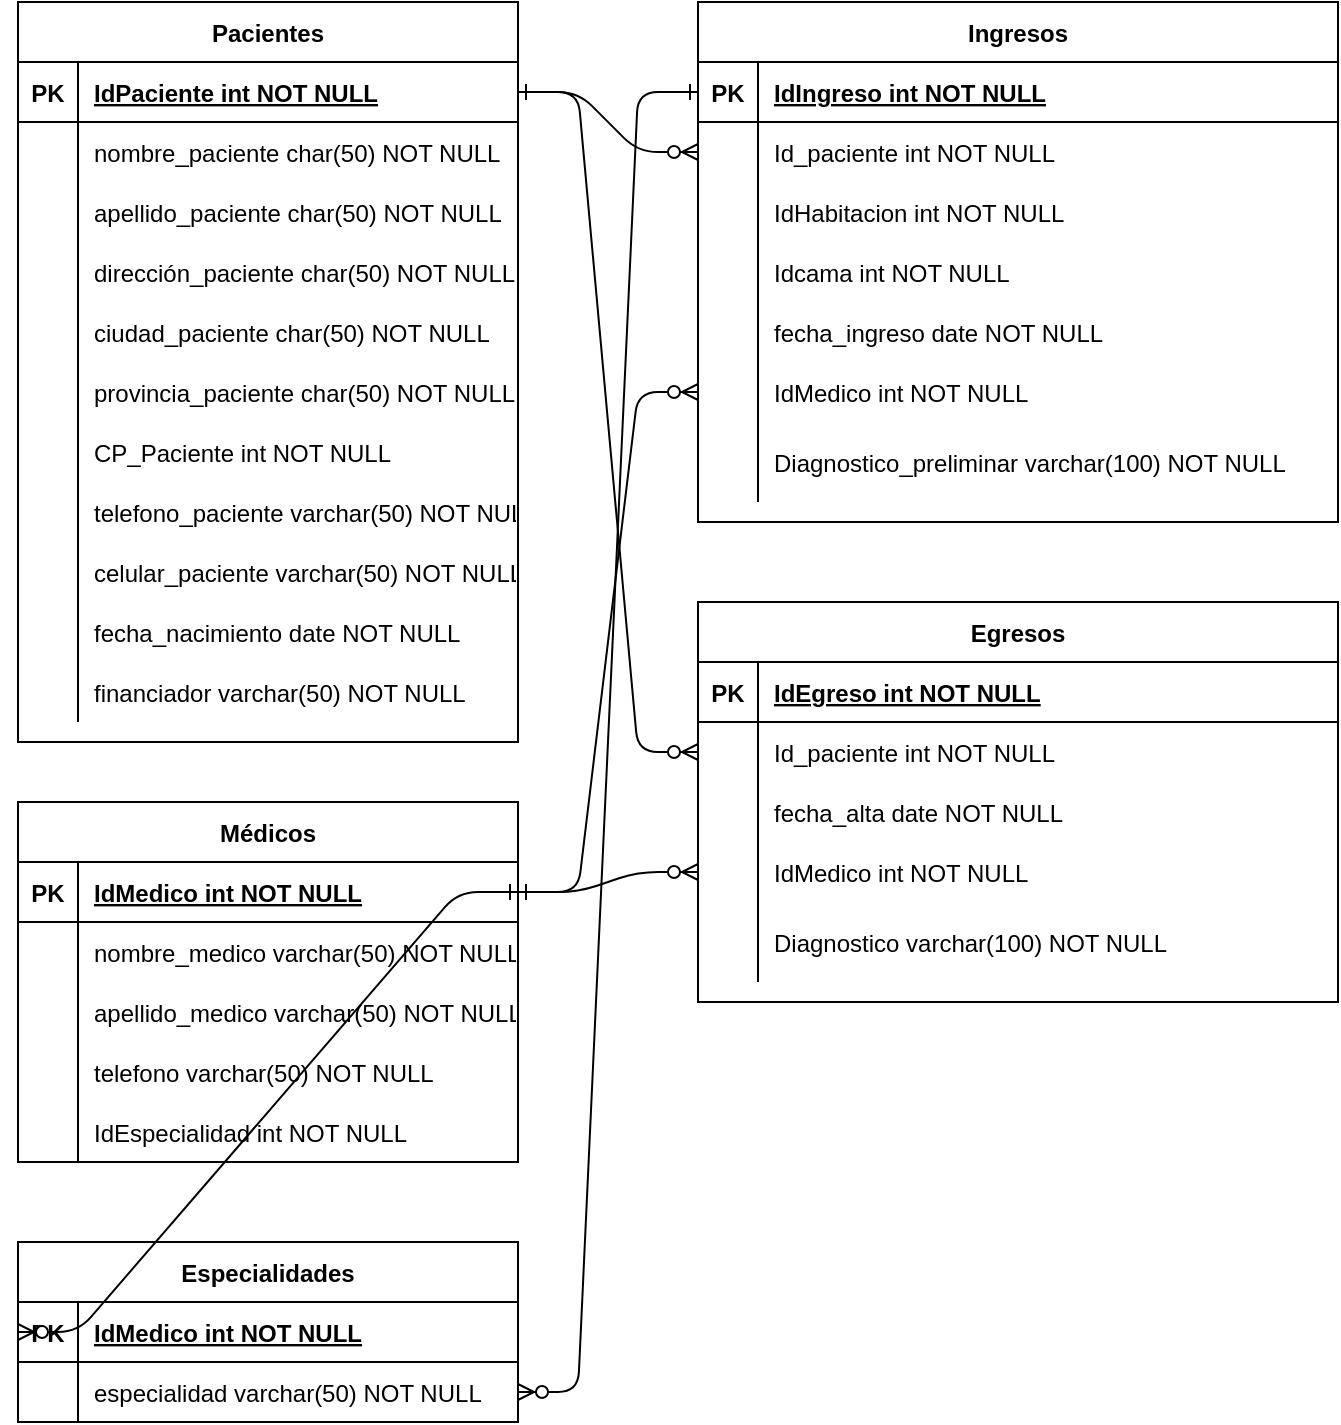 <mxfile version="13.6.10" type="github">
  <diagram id="R2lEEEUBdFMjLlhIrx00" name="Page-1">
    <mxGraphModel dx="796" dy="455" grid="1" gridSize="10" guides="1" tooltips="1" connect="1" arrows="1" fold="1" page="1" pageScale="1" pageWidth="850" pageHeight="1100" math="0" shadow="0" extFonts="Permanent Marker^https://fonts.googleapis.com/css?family=Permanent+Marker">
      <root>
        <mxCell id="0" />
        <mxCell id="1" parent="0" />
        <mxCell id="C-vyLk0tnHw3VtMMgP7b-1" value="" style="edgeStyle=entityRelationEdgeStyle;endArrow=ERzeroToMany;startArrow=ERone;endFill=1;startFill=0;" parent="1" source="C-vyLk0tnHw3VtMMgP7b-24" target="C-vyLk0tnHw3VtMMgP7b-6" edge="1">
          <mxGeometry width="100" height="100" relative="1" as="geometry">
            <mxPoint x="340" y="720" as="sourcePoint" />
            <mxPoint x="440" y="620" as="targetPoint" />
          </mxGeometry>
        </mxCell>
        <mxCell id="C-vyLk0tnHw3VtMMgP7b-12" value="" style="edgeStyle=entityRelationEdgeStyle;endArrow=ERzeroToMany;startArrow=ERone;endFill=1;startFill=0;" parent="1" source="C-vyLk0tnHw3VtMMgP7b-3" target="C-vyLk0tnHw3VtMMgP7b-17" edge="1">
          <mxGeometry width="100" height="100" relative="1" as="geometry">
            <mxPoint x="400" y="180" as="sourcePoint" />
            <mxPoint x="460" y="205" as="targetPoint" />
          </mxGeometry>
        </mxCell>
        <mxCell id="C-vyLk0tnHw3VtMMgP7b-2" value="Ingresos" style="shape=table;startSize=30;container=1;collapsible=1;childLayout=tableLayout;fixedRows=1;rowLines=0;fontStyle=1;align=center;resizeLast=1;" parent="1" vertex="1">
          <mxGeometry x="460" y="10" width="320" height="260" as="geometry" />
        </mxCell>
        <mxCell id="C-vyLk0tnHw3VtMMgP7b-3" value="" style="shape=partialRectangle;collapsible=0;dropTarget=0;pointerEvents=0;fillColor=none;points=[[0,0.5],[1,0.5]];portConstraint=eastwest;top=0;left=0;right=0;bottom=1;" parent="C-vyLk0tnHw3VtMMgP7b-2" vertex="1">
          <mxGeometry y="30" width="320" height="30" as="geometry" />
        </mxCell>
        <mxCell id="C-vyLk0tnHw3VtMMgP7b-4" value="PK" style="shape=partialRectangle;overflow=hidden;connectable=0;fillColor=none;top=0;left=0;bottom=0;right=0;fontStyle=1;" parent="C-vyLk0tnHw3VtMMgP7b-3" vertex="1">
          <mxGeometry width="30" height="30" as="geometry" />
        </mxCell>
        <mxCell id="C-vyLk0tnHw3VtMMgP7b-5" value="IdIngreso int NOT NULL " style="shape=partialRectangle;overflow=hidden;connectable=0;fillColor=none;top=0;left=0;bottom=0;right=0;align=left;spacingLeft=6;fontStyle=5;" parent="C-vyLk0tnHw3VtMMgP7b-3" vertex="1">
          <mxGeometry x="30" width="290" height="30" as="geometry" />
        </mxCell>
        <mxCell id="C-vyLk0tnHw3VtMMgP7b-6" value="" style="shape=partialRectangle;collapsible=0;dropTarget=0;pointerEvents=0;fillColor=none;points=[[0,0.5],[1,0.5]];portConstraint=eastwest;top=0;left=0;right=0;bottom=0;" parent="C-vyLk0tnHw3VtMMgP7b-2" vertex="1">
          <mxGeometry y="60" width="320" height="30" as="geometry" />
        </mxCell>
        <mxCell id="C-vyLk0tnHw3VtMMgP7b-7" value="" style="shape=partialRectangle;overflow=hidden;connectable=0;fillColor=none;top=0;left=0;bottom=0;right=0;" parent="C-vyLk0tnHw3VtMMgP7b-6" vertex="1">
          <mxGeometry width="30" height="30" as="geometry" />
        </mxCell>
        <mxCell id="C-vyLk0tnHw3VtMMgP7b-8" value="Id_paciente int NOT NULL" style="shape=partialRectangle;overflow=hidden;connectable=0;fillColor=none;top=0;left=0;bottom=0;right=0;align=left;spacingLeft=6;" parent="C-vyLk0tnHw3VtMMgP7b-6" vertex="1">
          <mxGeometry x="30" width="290" height="30" as="geometry" />
        </mxCell>
        <mxCell id="C-vyLk0tnHw3VtMMgP7b-9" value="" style="shape=partialRectangle;collapsible=0;dropTarget=0;pointerEvents=0;fillColor=none;points=[[0,0.5],[1,0.5]];portConstraint=eastwest;top=0;left=0;right=0;bottom=0;" parent="C-vyLk0tnHw3VtMMgP7b-2" vertex="1">
          <mxGeometry y="90" width="320" height="30" as="geometry" />
        </mxCell>
        <mxCell id="C-vyLk0tnHw3VtMMgP7b-10" value="" style="shape=partialRectangle;overflow=hidden;connectable=0;fillColor=none;top=0;left=0;bottom=0;right=0;" parent="C-vyLk0tnHw3VtMMgP7b-9" vertex="1">
          <mxGeometry width="30" height="30" as="geometry" />
        </mxCell>
        <mxCell id="C-vyLk0tnHw3VtMMgP7b-11" value="IdHabitacion int NOT NULL" style="shape=partialRectangle;overflow=hidden;connectable=0;fillColor=none;top=0;left=0;bottom=0;right=0;align=left;spacingLeft=6;" parent="C-vyLk0tnHw3VtMMgP7b-9" vertex="1">
          <mxGeometry x="30" width="290" height="30" as="geometry" />
        </mxCell>
        <mxCell id="qrOC0yz1shqEKa8djdbq-53" value="" style="shape=partialRectangle;collapsible=0;dropTarget=0;pointerEvents=0;fillColor=none;points=[[0,0.5],[1,0.5]];portConstraint=eastwest;top=0;left=0;right=0;bottom=0;" vertex="1" parent="C-vyLk0tnHw3VtMMgP7b-2">
          <mxGeometry y="120" width="320" height="30" as="geometry" />
        </mxCell>
        <mxCell id="qrOC0yz1shqEKa8djdbq-54" value="" style="shape=partialRectangle;overflow=hidden;connectable=0;fillColor=none;top=0;left=0;bottom=0;right=0;" vertex="1" parent="qrOC0yz1shqEKa8djdbq-53">
          <mxGeometry width="30" height="30" as="geometry" />
        </mxCell>
        <mxCell id="qrOC0yz1shqEKa8djdbq-55" value="Idcama int NOT NULL" style="shape=partialRectangle;overflow=hidden;connectable=0;fillColor=none;top=0;left=0;bottom=0;right=0;align=left;spacingLeft=6;" vertex="1" parent="qrOC0yz1shqEKa8djdbq-53">
          <mxGeometry x="30" width="290" height="30" as="geometry" />
        </mxCell>
        <mxCell id="qrOC0yz1shqEKa8djdbq-56" value="" style="shape=partialRectangle;collapsible=0;dropTarget=0;pointerEvents=0;fillColor=none;points=[[0,0.5],[1,0.5]];portConstraint=eastwest;top=0;left=0;right=0;bottom=0;" vertex="1" parent="C-vyLk0tnHw3VtMMgP7b-2">
          <mxGeometry y="150" width="320" height="30" as="geometry" />
        </mxCell>
        <mxCell id="qrOC0yz1shqEKa8djdbq-57" value="" style="shape=partialRectangle;overflow=hidden;connectable=0;fillColor=none;top=0;left=0;bottom=0;right=0;" vertex="1" parent="qrOC0yz1shqEKa8djdbq-56">
          <mxGeometry width="30" height="30" as="geometry" />
        </mxCell>
        <mxCell id="qrOC0yz1shqEKa8djdbq-58" value="fecha_ingreso date NOT NULL" style="shape=partialRectangle;overflow=hidden;connectable=0;fillColor=none;top=0;left=0;bottom=0;right=0;align=left;spacingLeft=6;" vertex="1" parent="qrOC0yz1shqEKa8djdbq-56">
          <mxGeometry x="30" width="290" height="30" as="geometry" />
        </mxCell>
        <mxCell id="qrOC0yz1shqEKa8djdbq-59" value="" style="shape=partialRectangle;collapsible=0;dropTarget=0;pointerEvents=0;fillColor=none;points=[[0,0.5],[1,0.5]];portConstraint=eastwest;top=0;left=0;right=0;bottom=0;" vertex="1" parent="C-vyLk0tnHw3VtMMgP7b-2">
          <mxGeometry y="180" width="320" height="30" as="geometry" />
        </mxCell>
        <mxCell id="qrOC0yz1shqEKa8djdbq-60" value="" style="shape=partialRectangle;overflow=hidden;connectable=0;fillColor=none;top=0;left=0;bottom=0;right=0;" vertex="1" parent="qrOC0yz1shqEKa8djdbq-59">
          <mxGeometry width="30" height="30" as="geometry" />
        </mxCell>
        <mxCell id="qrOC0yz1shqEKa8djdbq-61" value="IdMedico int NOT NULL" style="shape=partialRectangle;overflow=hidden;connectable=0;fillColor=none;top=0;left=0;bottom=0;right=0;align=left;spacingLeft=6;" vertex="1" parent="qrOC0yz1shqEKa8djdbq-59">
          <mxGeometry x="30" width="290" height="30" as="geometry" />
        </mxCell>
        <mxCell id="qrOC0yz1shqEKa8djdbq-62" value="" style="shape=partialRectangle;collapsible=0;dropTarget=0;pointerEvents=0;fillColor=none;points=[[0,0.5],[1,0.5]];portConstraint=eastwest;top=0;left=0;right=0;bottom=0;" vertex="1" parent="C-vyLk0tnHw3VtMMgP7b-2">
          <mxGeometry y="210" width="320" height="40" as="geometry" />
        </mxCell>
        <mxCell id="qrOC0yz1shqEKa8djdbq-63" value="" style="shape=partialRectangle;overflow=hidden;connectable=0;fillColor=none;top=0;left=0;bottom=0;right=0;" vertex="1" parent="qrOC0yz1shqEKa8djdbq-62">
          <mxGeometry width="30" height="40" as="geometry" />
        </mxCell>
        <mxCell id="qrOC0yz1shqEKa8djdbq-64" value="Diagnostico_preliminar varchar(100) NOT NULL" style="shape=partialRectangle;overflow=hidden;connectable=0;fillColor=none;top=0;left=0;bottom=0;right=0;align=left;spacingLeft=6;" vertex="1" parent="qrOC0yz1shqEKa8djdbq-62">
          <mxGeometry x="30" width="290" height="40" as="geometry" />
        </mxCell>
        <mxCell id="C-vyLk0tnHw3VtMMgP7b-23" value="Pacientes" style="shape=table;startSize=30;container=1;collapsible=1;childLayout=tableLayout;fixedRows=1;rowLines=0;fontStyle=1;align=center;resizeLast=1;" parent="1" vertex="1">
          <mxGeometry x="120" y="10" width="250" height="370" as="geometry" />
        </mxCell>
        <mxCell id="C-vyLk0tnHw3VtMMgP7b-24" value="" style="shape=partialRectangle;collapsible=0;dropTarget=0;pointerEvents=0;fillColor=none;points=[[0,0.5],[1,0.5]];portConstraint=eastwest;top=0;left=0;right=0;bottom=1;" parent="C-vyLk0tnHw3VtMMgP7b-23" vertex="1">
          <mxGeometry y="30" width="250" height="30" as="geometry" />
        </mxCell>
        <mxCell id="C-vyLk0tnHw3VtMMgP7b-25" value="PK" style="shape=partialRectangle;overflow=hidden;connectable=0;fillColor=none;top=0;left=0;bottom=0;right=0;fontStyle=1;" parent="C-vyLk0tnHw3VtMMgP7b-24" vertex="1">
          <mxGeometry width="30" height="30" as="geometry" />
        </mxCell>
        <mxCell id="C-vyLk0tnHw3VtMMgP7b-26" value="IdPaciente int NOT NULL " style="shape=partialRectangle;overflow=hidden;connectable=0;fillColor=none;top=0;left=0;bottom=0;right=0;align=left;spacingLeft=6;fontStyle=5;" parent="C-vyLk0tnHw3VtMMgP7b-24" vertex="1">
          <mxGeometry x="30" width="220" height="30" as="geometry" />
        </mxCell>
        <mxCell id="C-vyLk0tnHw3VtMMgP7b-27" value="" style="shape=partialRectangle;collapsible=0;dropTarget=0;pointerEvents=0;fillColor=none;points=[[0,0.5],[1,0.5]];portConstraint=eastwest;top=0;left=0;right=0;bottom=0;" parent="C-vyLk0tnHw3VtMMgP7b-23" vertex="1">
          <mxGeometry y="60" width="250" height="30" as="geometry" />
        </mxCell>
        <mxCell id="C-vyLk0tnHw3VtMMgP7b-28" value="" style="shape=partialRectangle;overflow=hidden;connectable=0;fillColor=none;top=0;left=0;bottom=0;right=0;" parent="C-vyLk0tnHw3VtMMgP7b-27" vertex="1">
          <mxGeometry width="30" height="30" as="geometry" />
        </mxCell>
        <mxCell id="C-vyLk0tnHw3VtMMgP7b-29" value="nombre_paciente char(50) NOT NULL" style="shape=partialRectangle;overflow=hidden;connectable=0;fillColor=none;top=0;left=0;bottom=0;right=0;align=left;spacingLeft=6;" parent="C-vyLk0tnHw3VtMMgP7b-27" vertex="1">
          <mxGeometry x="30" width="220" height="30" as="geometry" />
        </mxCell>
        <mxCell id="qrOC0yz1shqEKa8djdbq-1" value="" style="shape=partialRectangle;collapsible=0;dropTarget=0;pointerEvents=0;fillColor=none;points=[[0,0.5],[1,0.5]];portConstraint=eastwest;top=0;left=0;right=0;bottom=0;" vertex="1" parent="C-vyLk0tnHw3VtMMgP7b-23">
          <mxGeometry y="90" width="250" height="30" as="geometry" />
        </mxCell>
        <mxCell id="qrOC0yz1shqEKa8djdbq-2" value="" style="shape=partialRectangle;overflow=hidden;connectable=0;fillColor=none;top=0;left=0;bottom=0;right=0;" vertex="1" parent="qrOC0yz1shqEKa8djdbq-1">
          <mxGeometry width="30" height="30" as="geometry" />
        </mxCell>
        <mxCell id="qrOC0yz1shqEKa8djdbq-3" value="apellido_paciente char(50) NOT NULL" style="shape=partialRectangle;overflow=hidden;connectable=0;fillColor=none;top=0;left=0;bottom=0;right=0;align=left;spacingLeft=6;" vertex="1" parent="qrOC0yz1shqEKa8djdbq-1">
          <mxGeometry x="30" width="220" height="30" as="geometry" />
        </mxCell>
        <mxCell id="qrOC0yz1shqEKa8djdbq-4" value="" style="shape=partialRectangle;collapsible=0;dropTarget=0;pointerEvents=0;fillColor=none;points=[[0,0.5],[1,0.5]];portConstraint=eastwest;top=0;left=0;right=0;bottom=0;" vertex="1" parent="C-vyLk0tnHw3VtMMgP7b-23">
          <mxGeometry y="120" width="250" height="30" as="geometry" />
        </mxCell>
        <mxCell id="qrOC0yz1shqEKa8djdbq-5" value="" style="shape=partialRectangle;overflow=hidden;connectable=0;fillColor=none;top=0;left=0;bottom=0;right=0;" vertex="1" parent="qrOC0yz1shqEKa8djdbq-4">
          <mxGeometry width="30" height="30" as="geometry" />
        </mxCell>
        <mxCell id="qrOC0yz1shqEKa8djdbq-6" value="dirección_paciente char(50) NOT NULL" style="shape=partialRectangle;overflow=hidden;connectable=0;fillColor=none;top=0;left=0;bottom=0;right=0;align=left;spacingLeft=6;" vertex="1" parent="qrOC0yz1shqEKa8djdbq-4">
          <mxGeometry x="30" width="220" height="30" as="geometry" />
        </mxCell>
        <mxCell id="qrOC0yz1shqEKa8djdbq-7" value="" style="shape=partialRectangle;collapsible=0;dropTarget=0;pointerEvents=0;fillColor=none;points=[[0,0.5],[1,0.5]];portConstraint=eastwest;top=0;left=0;right=0;bottom=0;" vertex="1" parent="C-vyLk0tnHw3VtMMgP7b-23">
          <mxGeometry y="150" width="250" height="30" as="geometry" />
        </mxCell>
        <mxCell id="qrOC0yz1shqEKa8djdbq-8" value="" style="shape=partialRectangle;overflow=hidden;connectable=0;fillColor=none;top=0;left=0;bottom=0;right=0;" vertex="1" parent="qrOC0yz1shqEKa8djdbq-7">
          <mxGeometry width="30" height="30" as="geometry" />
        </mxCell>
        <mxCell id="qrOC0yz1shqEKa8djdbq-9" value="ciudad_paciente char(50) NOT NULL" style="shape=partialRectangle;overflow=hidden;connectable=0;fillColor=none;top=0;left=0;bottom=0;right=0;align=left;spacingLeft=6;" vertex="1" parent="qrOC0yz1shqEKa8djdbq-7">
          <mxGeometry x="30" width="220" height="30" as="geometry" />
        </mxCell>
        <mxCell id="qrOC0yz1shqEKa8djdbq-10" value="" style="shape=partialRectangle;collapsible=0;dropTarget=0;pointerEvents=0;fillColor=none;points=[[0,0.5],[1,0.5]];portConstraint=eastwest;top=0;left=0;right=0;bottom=0;" vertex="1" parent="C-vyLk0tnHw3VtMMgP7b-23">
          <mxGeometry y="180" width="250" height="30" as="geometry" />
        </mxCell>
        <mxCell id="qrOC0yz1shqEKa8djdbq-11" value="" style="shape=partialRectangle;overflow=hidden;connectable=0;fillColor=none;top=0;left=0;bottom=0;right=0;" vertex="1" parent="qrOC0yz1shqEKa8djdbq-10">
          <mxGeometry width="30" height="30" as="geometry" />
        </mxCell>
        <mxCell id="qrOC0yz1shqEKa8djdbq-12" value="provincia_paciente char(50) NOT NULL" style="shape=partialRectangle;overflow=hidden;connectable=0;fillColor=none;top=0;left=0;bottom=0;right=0;align=left;spacingLeft=6;" vertex="1" parent="qrOC0yz1shqEKa8djdbq-10">
          <mxGeometry x="30" width="220" height="30" as="geometry" />
        </mxCell>
        <mxCell id="qrOC0yz1shqEKa8djdbq-13" value="" style="shape=partialRectangle;collapsible=0;dropTarget=0;pointerEvents=0;fillColor=none;points=[[0,0.5],[1,0.5]];portConstraint=eastwest;top=0;left=0;right=0;bottom=0;" vertex="1" parent="C-vyLk0tnHw3VtMMgP7b-23">
          <mxGeometry y="210" width="250" height="30" as="geometry" />
        </mxCell>
        <mxCell id="qrOC0yz1shqEKa8djdbq-14" value="" style="shape=partialRectangle;overflow=hidden;connectable=0;fillColor=none;top=0;left=0;bottom=0;right=0;" vertex="1" parent="qrOC0yz1shqEKa8djdbq-13">
          <mxGeometry width="30" height="30" as="geometry" />
        </mxCell>
        <mxCell id="qrOC0yz1shqEKa8djdbq-15" value="CP_Paciente int NOT NULL" style="shape=partialRectangle;overflow=hidden;connectable=0;fillColor=none;top=0;left=0;bottom=0;right=0;align=left;spacingLeft=6;" vertex="1" parent="qrOC0yz1shqEKa8djdbq-13">
          <mxGeometry x="30" width="220" height="30" as="geometry" />
        </mxCell>
        <mxCell id="qrOC0yz1shqEKa8djdbq-16" value="" style="shape=partialRectangle;collapsible=0;dropTarget=0;pointerEvents=0;fillColor=none;points=[[0,0.5],[1,0.5]];portConstraint=eastwest;top=0;left=0;right=0;bottom=0;" vertex="1" parent="C-vyLk0tnHw3VtMMgP7b-23">
          <mxGeometry y="240" width="250" height="30" as="geometry" />
        </mxCell>
        <mxCell id="qrOC0yz1shqEKa8djdbq-17" value="" style="shape=partialRectangle;overflow=hidden;connectable=0;fillColor=none;top=0;left=0;bottom=0;right=0;" vertex="1" parent="qrOC0yz1shqEKa8djdbq-16">
          <mxGeometry width="30" height="30" as="geometry" />
        </mxCell>
        <mxCell id="qrOC0yz1shqEKa8djdbq-18" value="telefono_paciente varchar(50) NOT NULL" style="shape=partialRectangle;overflow=hidden;connectable=0;fillColor=none;top=0;left=0;bottom=0;right=0;align=left;spacingLeft=6;" vertex="1" parent="qrOC0yz1shqEKa8djdbq-16">
          <mxGeometry x="30" width="220" height="30" as="geometry" />
        </mxCell>
        <mxCell id="qrOC0yz1shqEKa8djdbq-19" value="" style="shape=partialRectangle;collapsible=0;dropTarget=0;pointerEvents=0;fillColor=none;points=[[0,0.5],[1,0.5]];portConstraint=eastwest;top=0;left=0;right=0;bottom=0;" vertex="1" parent="C-vyLk0tnHw3VtMMgP7b-23">
          <mxGeometry y="270" width="250" height="30" as="geometry" />
        </mxCell>
        <mxCell id="qrOC0yz1shqEKa8djdbq-20" value="" style="shape=partialRectangle;overflow=hidden;connectable=0;fillColor=none;top=0;left=0;bottom=0;right=0;" vertex="1" parent="qrOC0yz1shqEKa8djdbq-19">
          <mxGeometry width="30" height="30" as="geometry" />
        </mxCell>
        <mxCell id="qrOC0yz1shqEKa8djdbq-21" value="celular_paciente varchar(50) NOT NULL" style="shape=partialRectangle;overflow=hidden;connectable=0;fillColor=none;top=0;left=0;bottom=0;right=0;align=left;spacingLeft=6;" vertex="1" parent="qrOC0yz1shqEKa8djdbq-19">
          <mxGeometry x="30" width="220" height="30" as="geometry" />
        </mxCell>
        <mxCell id="qrOC0yz1shqEKa8djdbq-22" value="" style="shape=partialRectangle;collapsible=0;dropTarget=0;pointerEvents=0;fillColor=none;points=[[0,0.5],[1,0.5]];portConstraint=eastwest;top=0;left=0;right=0;bottom=0;" vertex="1" parent="C-vyLk0tnHw3VtMMgP7b-23">
          <mxGeometry y="300" width="250" height="30" as="geometry" />
        </mxCell>
        <mxCell id="qrOC0yz1shqEKa8djdbq-23" value="" style="shape=partialRectangle;overflow=hidden;connectable=0;fillColor=none;top=0;left=0;bottom=0;right=0;" vertex="1" parent="qrOC0yz1shqEKa8djdbq-22">
          <mxGeometry width="30" height="30" as="geometry" />
        </mxCell>
        <mxCell id="qrOC0yz1shqEKa8djdbq-24" value="fecha_nacimiento date NOT NULL" style="shape=partialRectangle;overflow=hidden;connectable=0;fillColor=none;top=0;left=0;bottom=0;right=0;align=left;spacingLeft=6;" vertex="1" parent="qrOC0yz1shqEKa8djdbq-22">
          <mxGeometry x="30" width="220" height="30" as="geometry" />
        </mxCell>
        <mxCell id="qrOC0yz1shqEKa8djdbq-25" value="" style="shape=partialRectangle;collapsible=0;dropTarget=0;pointerEvents=0;fillColor=none;points=[[0,0.5],[1,0.5]];portConstraint=eastwest;top=0;left=0;right=0;bottom=0;" vertex="1" parent="C-vyLk0tnHw3VtMMgP7b-23">
          <mxGeometry y="330" width="250" height="30" as="geometry" />
        </mxCell>
        <mxCell id="qrOC0yz1shqEKa8djdbq-26" value="" style="shape=partialRectangle;overflow=hidden;connectable=0;fillColor=none;top=0;left=0;bottom=0;right=0;" vertex="1" parent="qrOC0yz1shqEKa8djdbq-25">
          <mxGeometry width="30" height="30" as="geometry" />
        </mxCell>
        <mxCell id="qrOC0yz1shqEKa8djdbq-27" value="financiador varchar(50) NOT NULL" style="shape=partialRectangle;overflow=hidden;connectable=0;fillColor=none;top=0;left=0;bottom=0;right=0;align=left;spacingLeft=6;" vertex="1" parent="qrOC0yz1shqEKa8djdbq-25">
          <mxGeometry x="30" width="220" height="30" as="geometry" />
        </mxCell>
        <mxCell id="qrOC0yz1shqEKa8djdbq-37" value="Médicos" style="shape=table;startSize=30;container=1;collapsible=1;childLayout=tableLayout;fixedRows=1;rowLines=0;fontStyle=1;align=center;resizeLast=1;" vertex="1" parent="1">
          <mxGeometry x="120" y="410" width="250" height="180" as="geometry" />
        </mxCell>
        <mxCell id="qrOC0yz1shqEKa8djdbq-38" value="" style="shape=partialRectangle;collapsible=0;dropTarget=0;pointerEvents=0;fillColor=none;points=[[0,0.5],[1,0.5]];portConstraint=eastwest;top=0;left=0;right=0;bottom=1;" vertex="1" parent="qrOC0yz1shqEKa8djdbq-37">
          <mxGeometry y="30" width="250" height="30" as="geometry" />
        </mxCell>
        <mxCell id="qrOC0yz1shqEKa8djdbq-39" value="PK" style="shape=partialRectangle;overflow=hidden;connectable=0;fillColor=none;top=0;left=0;bottom=0;right=0;fontStyle=1;" vertex="1" parent="qrOC0yz1shqEKa8djdbq-38">
          <mxGeometry width="30" height="30" as="geometry" />
        </mxCell>
        <mxCell id="qrOC0yz1shqEKa8djdbq-40" value="IdMedico int NOT NULL " style="shape=partialRectangle;overflow=hidden;connectable=0;fillColor=none;top=0;left=0;bottom=0;right=0;align=left;spacingLeft=6;fontStyle=5;" vertex="1" parent="qrOC0yz1shqEKa8djdbq-38">
          <mxGeometry x="30" width="220" height="30" as="geometry" />
        </mxCell>
        <mxCell id="qrOC0yz1shqEKa8djdbq-41" value="" style="shape=partialRectangle;collapsible=0;dropTarget=0;pointerEvents=0;fillColor=none;points=[[0,0.5],[1,0.5]];portConstraint=eastwest;top=0;left=0;right=0;bottom=0;" vertex="1" parent="qrOC0yz1shqEKa8djdbq-37">
          <mxGeometry y="60" width="250" height="30" as="geometry" />
        </mxCell>
        <mxCell id="qrOC0yz1shqEKa8djdbq-42" value="" style="shape=partialRectangle;overflow=hidden;connectable=0;fillColor=none;top=0;left=0;bottom=0;right=0;" vertex="1" parent="qrOC0yz1shqEKa8djdbq-41">
          <mxGeometry width="30" height="30" as="geometry" />
        </mxCell>
        <mxCell id="qrOC0yz1shqEKa8djdbq-43" value="nombre_medico varchar(50) NOT NULL" style="shape=partialRectangle;overflow=hidden;connectable=0;fillColor=none;top=0;left=0;bottom=0;right=0;align=left;spacingLeft=6;" vertex="1" parent="qrOC0yz1shqEKa8djdbq-41">
          <mxGeometry x="30" width="220" height="30" as="geometry" />
        </mxCell>
        <mxCell id="qrOC0yz1shqEKa8djdbq-44" value="" style="shape=partialRectangle;collapsible=0;dropTarget=0;pointerEvents=0;fillColor=none;points=[[0,0.5],[1,0.5]];portConstraint=eastwest;top=0;left=0;right=0;bottom=0;" vertex="1" parent="qrOC0yz1shqEKa8djdbq-37">
          <mxGeometry y="90" width="250" height="30" as="geometry" />
        </mxCell>
        <mxCell id="qrOC0yz1shqEKa8djdbq-45" value="" style="shape=partialRectangle;overflow=hidden;connectable=0;fillColor=none;top=0;left=0;bottom=0;right=0;" vertex="1" parent="qrOC0yz1shqEKa8djdbq-44">
          <mxGeometry width="30" height="30" as="geometry" />
        </mxCell>
        <mxCell id="qrOC0yz1shqEKa8djdbq-46" value="apellido_medico varchar(50) NOT NULL" style="shape=partialRectangle;overflow=hidden;connectable=0;fillColor=none;top=0;left=0;bottom=0;right=0;align=left;spacingLeft=6;" vertex="1" parent="qrOC0yz1shqEKa8djdbq-44">
          <mxGeometry x="30" width="220" height="30" as="geometry" />
        </mxCell>
        <mxCell id="qrOC0yz1shqEKa8djdbq-47" value="" style="shape=partialRectangle;collapsible=0;dropTarget=0;pointerEvents=0;fillColor=none;points=[[0,0.5],[1,0.5]];portConstraint=eastwest;top=0;left=0;right=0;bottom=0;" vertex="1" parent="qrOC0yz1shqEKa8djdbq-37">
          <mxGeometry y="120" width="250" height="30" as="geometry" />
        </mxCell>
        <mxCell id="qrOC0yz1shqEKa8djdbq-48" value="" style="shape=partialRectangle;overflow=hidden;connectable=0;fillColor=none;top=0;left=0;bottom=0;right=0;" vertex="1" parent="qrOC0yz1shqEKa8djdbq-47">
          <mxGeometry width="30" height="30" as="geometry" />
        </mxCell>
        <mxCell id="qrOC0yz1shqEKa8djdbq-49" value="telefono varchar(50) NOT NULL" style="shape=partialRectangle;overflow=hidden;connectable=0;fillColor=none;top=0;left=0;bottom=0;right=0;align=left;spacingLeft=6;" vertex="1" parent="qrOC0yz1shqEKa8djdbq-47">
          <mxGeometry x="30" width="220" height="30" as="geometry" />
        </mxCell>
        <mxCell id="qrOC0yz1shqEKa8djdbq-50" value="" style="shape=partialRectangle;collapsible=0;dropTarget=0;pointerEvents=0;fillColor=none;points=[[0,0.5],[1,0.5]];portConstraint=eastwest;top=0;left=0;right=0;bottom=0;" vertex="1" parent="qrOC0yz1shqEKa8djdbq-37">
          <mxGeometry y="150" width="250" height="30" as="geometry" />
        </mxCell>
        <mxCell id="qrOC0yz1shqEKa8djdbq-51" value="" style="shape=partialRectangle;overflow=hidden;connectable=0;fillColor=none;top=0;left=0;bottom=0;right=0;" vertex="1" parent="qrOC0yz1shqEKa8djdbq-50">
          <mxGeometry width="30" height="30" as="geometry" />
        </mxCell>
        <mxCell id="qrOC0yz1shqEKa8djdbq-52" value="IdEspecialidad int NOT NULL" style="shape=partialRectangle;overflow=hidden;connectable=0;fillColor=none;top=0;left=0;bottom=0;right=0;align=left;spacingLeft=6;" vertex="1" parent="qrOC0yz1shqEKa8djdbq-50">
          <mxGeometry x="30" width="220" height="30" as="geometry" />
        </mxCell>
        <mxCell id="qrOC0yz1shqEKa8djdbq-65" value="Egresos" style="shape=table;startSize=30;container=1;collapsible=1;childLayout=tableLayout;fixedRows=1;rowLines=0;fontStyle=1;align=center;resizeLast=1;" vertex="1" parent="1">
          <mxGeometry x="460" y="310" width="320" height="200" as="geometry" />
        </mxCell>
        <mxCell id="qrOC0yz1shqEKa8djdbq-66" value="" style="shape=partialRectangle;collapsible=0;dropTarget=0;pointerEvents=0;fillColor=none;points=[[0,0.5],[1,0.5]];portConstraint=eastwest;top=0;left=0;right=0;bottom=1;" vertex="1" parent="qrOC0yz1shqEKa8djdbq-65">
          <mxGeometry y="30" width="320" height="30" as="geometry" />
        </mxCell>
        <mxCell id="qrOC0yz1shqEKa8djdbq-67" value="PK" style="shape=partialRectangle;overflow=hidden;connectable=0;fillColor=none;top=0;left=0;bottom=0;right=0;fontStyle=1;" vertex="1" parent="qrOC0yz1shqEKa8djdbq-66">
          <mxGeometry width="30" height="30" as="geometry" />
        </mxCell>
        <mxCell id="qrOC0yz1shqEKa8djdbq-68" value="IdEgreso int NOT NULL " style="shape=partialRectangle;overflow=hidden;connectable=0;fillColor=none;top=0;left=0;bottom=0;right=0;align=left;spacingLeft=6;fontStyle=5;" vertex="1" parent="qrOC0yz1shqEKa8djdbq-66">
          <mxGeometry x="30" width="290" height="30" as="geometry" />
        </mxCell>
        <mxCell id="qrOC0yz1shqEKa8djdbq-69" value="" style="shape=partialRectangle;collapsible=0;dropTarget=0;pointerEvents=0;fillColor=none;points=[[0,0.5],[1,0.5]];portConstraint=eastwest;top=0;left=0;right=0;bottom=0;" vertex="1" parent="qrOC0yz1shqEKa8djdbq-65">
          <mxGeometry y="60" width="320" height="30" as="geometry" />
        </mxCell>
        <mxCell id="qrOC0yz1shqEKa8djdbq-70" value="" style="shape=partialRectangle;overflow=hidden;connectable=0;fillColor=none;top=0;left=0;bottom=0;right=0;" vertex="1" parent="qrOC0yz1shqEKa8djdbq-69">
          <mxGeometry width="30" height="30" as="geometry" />
        </mxCell>
        <mxCell id="qrOC0yz1shqEKa8djdbq-71" value="Id_paciente int NOT NULL" style="shape=partialRectangle;overflow=hidden;connectable=0;fillColor=none;top=0;left=0;bottom=0;right=0;align=left;spacingLeft=6;" vertex="1" parent="qrOC0yz1shqEKa8djdbq-69">
          <mxGeometry x="30" width="290" height="30" as="geometry" />
        </mxCell>
        <mxCell id="qrOC0yz1shqEKa8djdbq-78" value="" style="shape=partialRectangle;collapsible=0;dropTarget=0;pointerEvents=0;fillColor=none;points=[[0,0.5],[1,0.5]];portConstraint=eastwest;top=0;left=0;right=0;bottom=0;" vertex="1" parent="qrOC0yz1shqEKa8djdbq-65">
          <mxGeometry y="90" width="320" height="30" as="geometry" />
        </mxCell>
        <mxCell id="qrOC0yz1shqEKa8djdbq-79" value="" style="shape=partialRectangle;overflow=hidden;connectable=0;fillColor=none;top=0;left=0;bottom=0;right=0;" vertex="1" parent="qrOC0yz1shqEKa8djdbq-78">
          <mxGeometry width="30" height="30" as="geometry" />
        </mxCell>
        <mxCell id="qrOC0yz1shqEKa8djdbq-80" value="fecha_alta date NOT NULL" style="shape=partialRectangle;overflow=hidden;connectable=0;fillColor=none;top=0;left=0;bottom=0;right=0;align=left;spacingLeft=6;" vertex="1" parent="qrOC0yz1shqEKa8djdbq-78">
          <mxGeometry x="30" width="290" height="30" as="geometry" />
        </mxCell>
        <mxCell id="qrOC0yz1shqEKa8djdbq-81" value="" style="shape=partialRectangle;collapsible=0;dropTarget=0;pointerEvents=0;fillColor=none;points=[[0,0.5],[1,0.5]];portConstraint=eastwest;top=0;left=0;right=0;bottom=0;" vertex="1" parent="qrOC0yz1shqEKa8djdbq-65">
          <mxGeometry y="120" width="320" height="30" as="geometry" />
        </mxCell>
        <mxCell id="qrOC0yz1shqEKa8djdbq-82" value="" style="shape=partialRectangle;overflow=hidden;connectable=0;fillColor=none;top=0;left=0;bottom=0;right=0;" vertex="1" parent="qrOC0yz1shqEKa8djdbq-81">
          <mxGeometry width="30" height="30" as="geometry" />
        </mxCell>
        <mxCell id="qrOC0yz1shqEKa8djdbq-83" value="IdMedico int NOT NULL" style="shape=partialRectangle;overflow=hidden;connectable=0;fillColor=none;top=0;left=0;bottom=0;right=0;align=left;spacingLeft=6;" vertex="1" parent="qrOC0yz1shqEKa8djdbq-81">
          <mxGeometry x="30" width="290" height="30" as="geometry" />
        </mxCell>
        <mxCell id="qrOC0yz1shqEKa8djdbq-84" value="" style="shape=partialRectangle;collapsible=0;dropTarget=0;pointerEvents=0;fillColor=none;points=[[0,0.5],[1,0.5]];portConstraint=eastwest;top=0;left=0;right=0;bottom=0;" vertex="1" parent="qrOC0yz1shqEKa8djdbq-65">
          <mxGeometry y="150" width="320" height="40" as="geometry" />
        </mxCell>
        <mxCell id="qrOC0yz1shqEKa8djdbq-85" value="" style="shape=partialRectangle;overflow=hidden;connectable=0;fillColor=none;top=0;left=0;bottom=0;right=0;" vertex="1" parent="qrOC0yz1shqEKa8djdbq-84">
          <mxGeometry width="30" height="40" as="geometry" />
        </mxCell>
        <mxCell id="qrOC0yz1shqEKa8djdbq-86" value="Diagnostico varchar(100) NOT NULL" style="shape=partialRectangle;overflow=hidden;connectable=0;fillColor=none;top=0;left=0;bottom=0;right=0;align=left;spacingLeft=6;" vertex="1" parent="qrOC0yz1shqEKa8djdbq-84">
          <mxGeometry x="30" width="290" height="40" as="geometry" />
        </mxCell>
        <mxCell id="C-vyLk0tnHw3VtMMgP7b-13" value="Especialidades" style="shape=table;startSize=30;container=1;collapsible=1;childLayout=tableLayout;fixedRows=1;rowLines=0;fontStyle=1;align=center;resizeLast=1;" parent="1" vertex="1">
          <mxGeometry x="120" y="630" width="250" height="90" as="geometry" />
        </mxCell>
        <mxCell id="C-vyLk0tnHw3VtMMgP7b-14" value="" style="shape=partialRectangle;collapsible=0;dropTarget=0;pointerEvents=0;fillColor=none;points=[[0,0.5],[1,0.5]];portConstraint=eastwest;top=0;left=0;right=0;bottom=1;" parent="C-vyLk0tnHw3VtMMgP7b-13" vertex="1">
          <mxGeometry y="30" width="250" height="30" as="geometry" />
        </mxCell>
        <mxCell id="C-vyLk0tnHw3VtMMgP7b-15" value="PK" style="shape=partialRectangle;overflow=hidden;connectable=0;fillColor=none;top=0;left=0;bottom=0;right=0;fontStyle=1;" parent="C-vyLk0tnHw3VtMMgP7b-14" vertex="1">
          <mxGeometry width="30" height="30" as="geometry" />
        </mxCell>
        <mxCell id="C-vyLk0tnHw3VtMMgP7b-16" value="IdMedico int NOT NULL " style="shape=partialRectangle;overflow=hidden;connectable=0;fillColor=none;top=0;left=0;bottom=0;right=0;align=left;spacingLeft=6;fontStyle=5;" parent="C-vyLk0tnHw3VtMMgP7b-14" vertex="1">
          <mxGeometry x="30" width="220" height="30" as="geometry" />
        </mxCell>
        <mxCell id="C-vyLk0tnHw3VtMMgP7b-17" value="" style="shape=partialRectangle;collapsible=0;dropTarget=0;pointerEvents=0;fillColor=none;points=[[0,0.5],[1,0.5]];portConstraint=eastwest;top=0;left=0;right=0;bottom=0;" parent="C-vyLk0tnHw3VtMMgP7b-13" vertex="1">
          <mxGeometry y="60" width="250" height="30" as="geometry" />
        </mxCell>
        <mxCell id="C-vyLk0tnHw3VtMMgP7b-18" value="" style="shape=partialRectangle;overflow=hidden;connectable=0;fillColor=none;top=0;left=0;bottom=0;right=0;" parent="C-vyLk0tnHw3VtMMgP7b-17" vertex="1">
          <mxGeometry width="30" height="30" as="geometry" />
        </mxCell>
        <mxCell id="C-vyLk0tnHw3VtMMgP7b-19" value="especialidad varchar(50) NOT NULL" style="shape=partialRectangle;overflow=hidden;connectable=0;fillColor=none;top=0;left=0;bottom=0;right=0;align=left;spacingLeft=6;" parent="C-vyLk0tnHw3VtMMgP7b-17" vertex="1">
          <mxGeometry x="30" width="220" height="30" as="geometry" />
        </mxCell>
        <mxCell id="qrOC0yz1shqEKa8djdbq-87" value="" style="edgeStyle=entityRelationEdgeStyle;endArrow=ERzeroToMany;startArrow=ERone;endFill=1;startFill=0;exitX=1;exitY=0.5;exitDx=0;exitDy=0;entryX=0;entryY=0.5;entryDx=0;entryDy=0;" edge="1" parent="1" source="C-vyLk0tnHw3VtMMgP7b-24" target="qrOC0yz1shqEKa8djdbq-69">
          <mxGeometry width="100" height="100" relative="1" as="geometry">
            <mxPoint x="380" y="65" as="sourcePoint" />
            <mxPoint x="470" y="95" as="targetPoint" />
          </mxGeometry>
        </mxCell>
        <mxCell id="qrOC0yz1shqEKa8djdbq-88" value="" style="edgeStyle=entityRelationEdgeStyle;endArrow=ERzeroToMany;startArrow=ERone;endFill=1;startFill=0;entryX=0;entryY=0.5;entryDx=0;entryDy=0;exitX=1;exitY=0.25;exitDx=0;exitDy=0;" edge="1" parent="1" source="qrOC0yz1shqEKa8djdbq-37" target="qrOC0yz1shqEKa8djdbq-59">
          <mxGeometry width="100" height="100" relative="1" as="geometry">
            <mxPoint x="380" y="65" as="sourcePoint" />
            <mxPoint x="470" y="95" as="targetPoint" />
          </mxGeometry>
        </mxCell>
        <mxCell id="qrOC0yz1shqEKa8djdbq-89" value="" style="edgeStyle=entityRelationEdgeStyle;endArrow=ERzeroToMany;startArrow=ERone;endFill=1;startFill=0;entryX=0;entryY=0.5;entryDx=0;entryDy=0;exitX=1;exitY=0.5;exitDx=0;exitDy=0;" edge="1" parent="1" source="qrOC0yz1shqEKa8djdbq-38" target="qrOC0yz1shqEKa8djdbq-81">
          <mxGeometry width="100" height="100" relative="1" as="geometry">
            <mxPoint x="380" y="270" as="sourcePoint" />
            <mxPoint x="470" y="300" as="targetPoint" />
          </mxGeometry>
        </mxCell>
        <mxCell id="qrOC0yz1shqEKa8djdbq-90" value="" style="edgeStyle=entityRelationEdgeStyle;endArrow=ERzeroToMany;startArrow=ERone;endFill=1;startFill=0;exitX=1;exitY=0.5;exitDx=0;exitDy=0;entryX=0;entryY=0.5;entryDx=0;entryDy=0;" edge="1" parent="1" source="qrOC0yz1shqEKa8djdbq-38" target="C-vyLk0tnHw3VtMMgP7b-14">
          <mxGeometry width="100" height="100" relative="1" as="geometry">
            <mxPoint x="510" y="580" as="sourcePoint" />
            <mxPoint x="450" y="650" as="targetPoint" />
          </mxGeometry>
        </mxCell>
      </root>
    </mxGraphModel>
  </diagram>
</mxfile>
